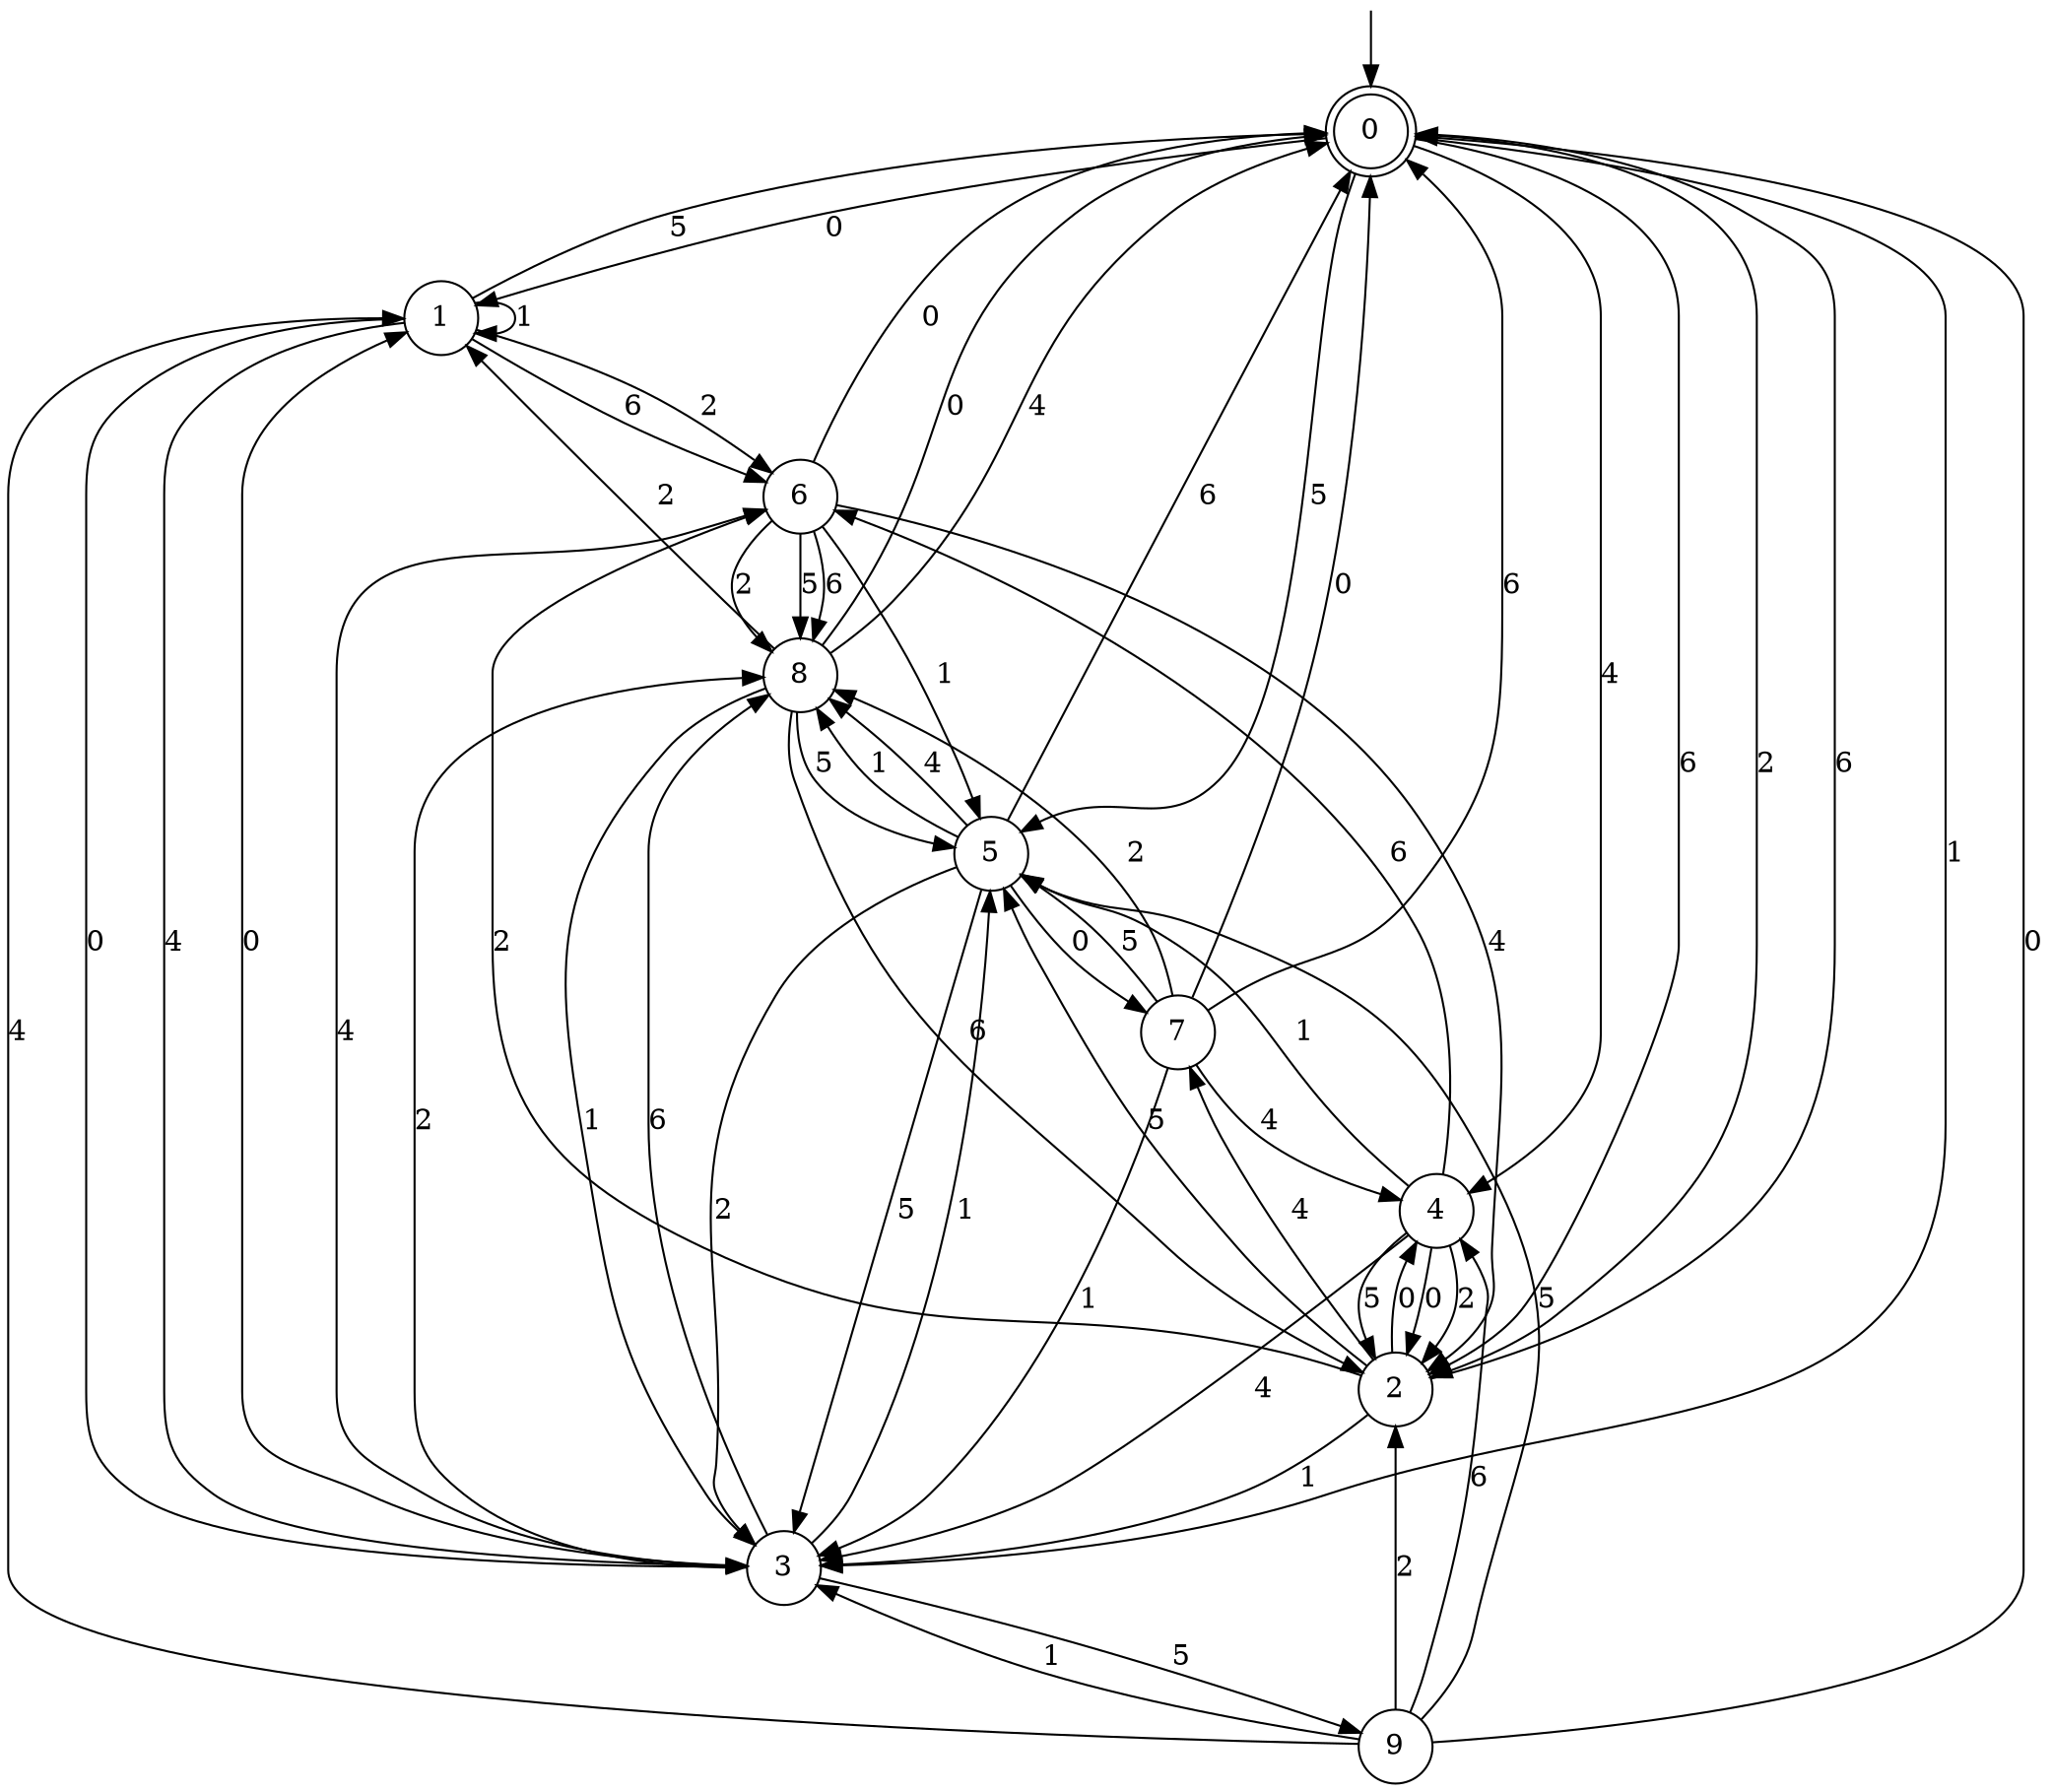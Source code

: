 digraph g {

	s0 [shape="doublecircle" label="0"];
	s1 [shape="circle" label="1"];
	s2 [shape="circle" label="2"];
	s3 [shape="circle" label="3"];
	s4 [shape="circle" label="4"];
	s5 [shape="circle" label="5"];
	s6 [shape="circle" label="6"];
	s7 [shape="circle" label="7"];
	s8 [shape="circle" label="8"];
	s9 [shape="circle" label="9"];
	s0 -> s1 [label="0"];
	s0 -> s2 [label="6"];
	s0 -> s3 [label="1"];
	s0 -> s2 [label="2"];
	s0 -> s4 [label="4"];
	s0 -> s5 [label="5"];
	s1 -> s3 [label="0"];
	s1 -> s6 [label="6"];
	s1 -> s1 [label="1"];
	s1 -> s6 [label="2"];
	s1 -> s3 [label="4"];
	s1 -> s0 [label="5"];
	s2 -> s4 [label="0"];
	s2 -> s0 [label="6"];
	s2 -> s3 [label="1"];
	s2 -> s6 [label="2"];
	s2 -> s7 [label="4"];
	s2 -> s5 [label="5"];
	s3 -> s1 [label="0"];
	s3 -> s8 [label="6"];
	s3 -> s5 [label="1"];
	s3 -> s8 [label="2"];
	s3 -> s6 [label="4"];
	s3 -> s9 [label="5"];
	s4 -> s2 [label="0"];
	s4 -> s6 [label="6"];
	s4 -> s5 [label="1"];
	s4 -> s2 [label="2"];
	s4 -> s3 [label="4"];
	s4 -> s2 [label="5"];
	s5 -> s7 [label="0"];
	s5 -> s0 [label="6"];
	s5 -> s8 [label="1"];
	s5 -> s3 [label="2"];
	s5 -> s8 [label="4"];
	s5 -> s3 [label="5"];
	s6 -> s0 [label="0"];
	s6 -> s8 [label="6"];
	s6 -> s5 [label="1"];
	s6 -> s8 [label="2"];
	s6 -> s2 [label="4"];
	s6 -> s8 [label="5"];
	s7 -> s0 [label="0"];
	s7 -> s0 [label="6"];
	s7 -> s3 [label="1"];
	s7 -> s8 [label="2"];
	s7 -> s4 [label="4"];
	s7 -> s5 [label="5"];
	s8 -> s0 [label="0"];
	s8 -> s2 [label="6"];
	s8 -> s3 [label="1"];
	s8 -> s1 [label="2"];
	s8 -> s0 [label="4"];
	s8 -> s5 [label="5"];
	s9 -> s0 [label="0"];
	s9 -> s4 [label="6"];
	s9 -> s3 [label="1"];
	s9 -> s2 [label="2"];
	s9 -> s1 [label="4"];
	s9 -> s5 [label="5"];

__start0 [label="" shape="none" width="0" height="0"];
__start0 -> s0;

}
